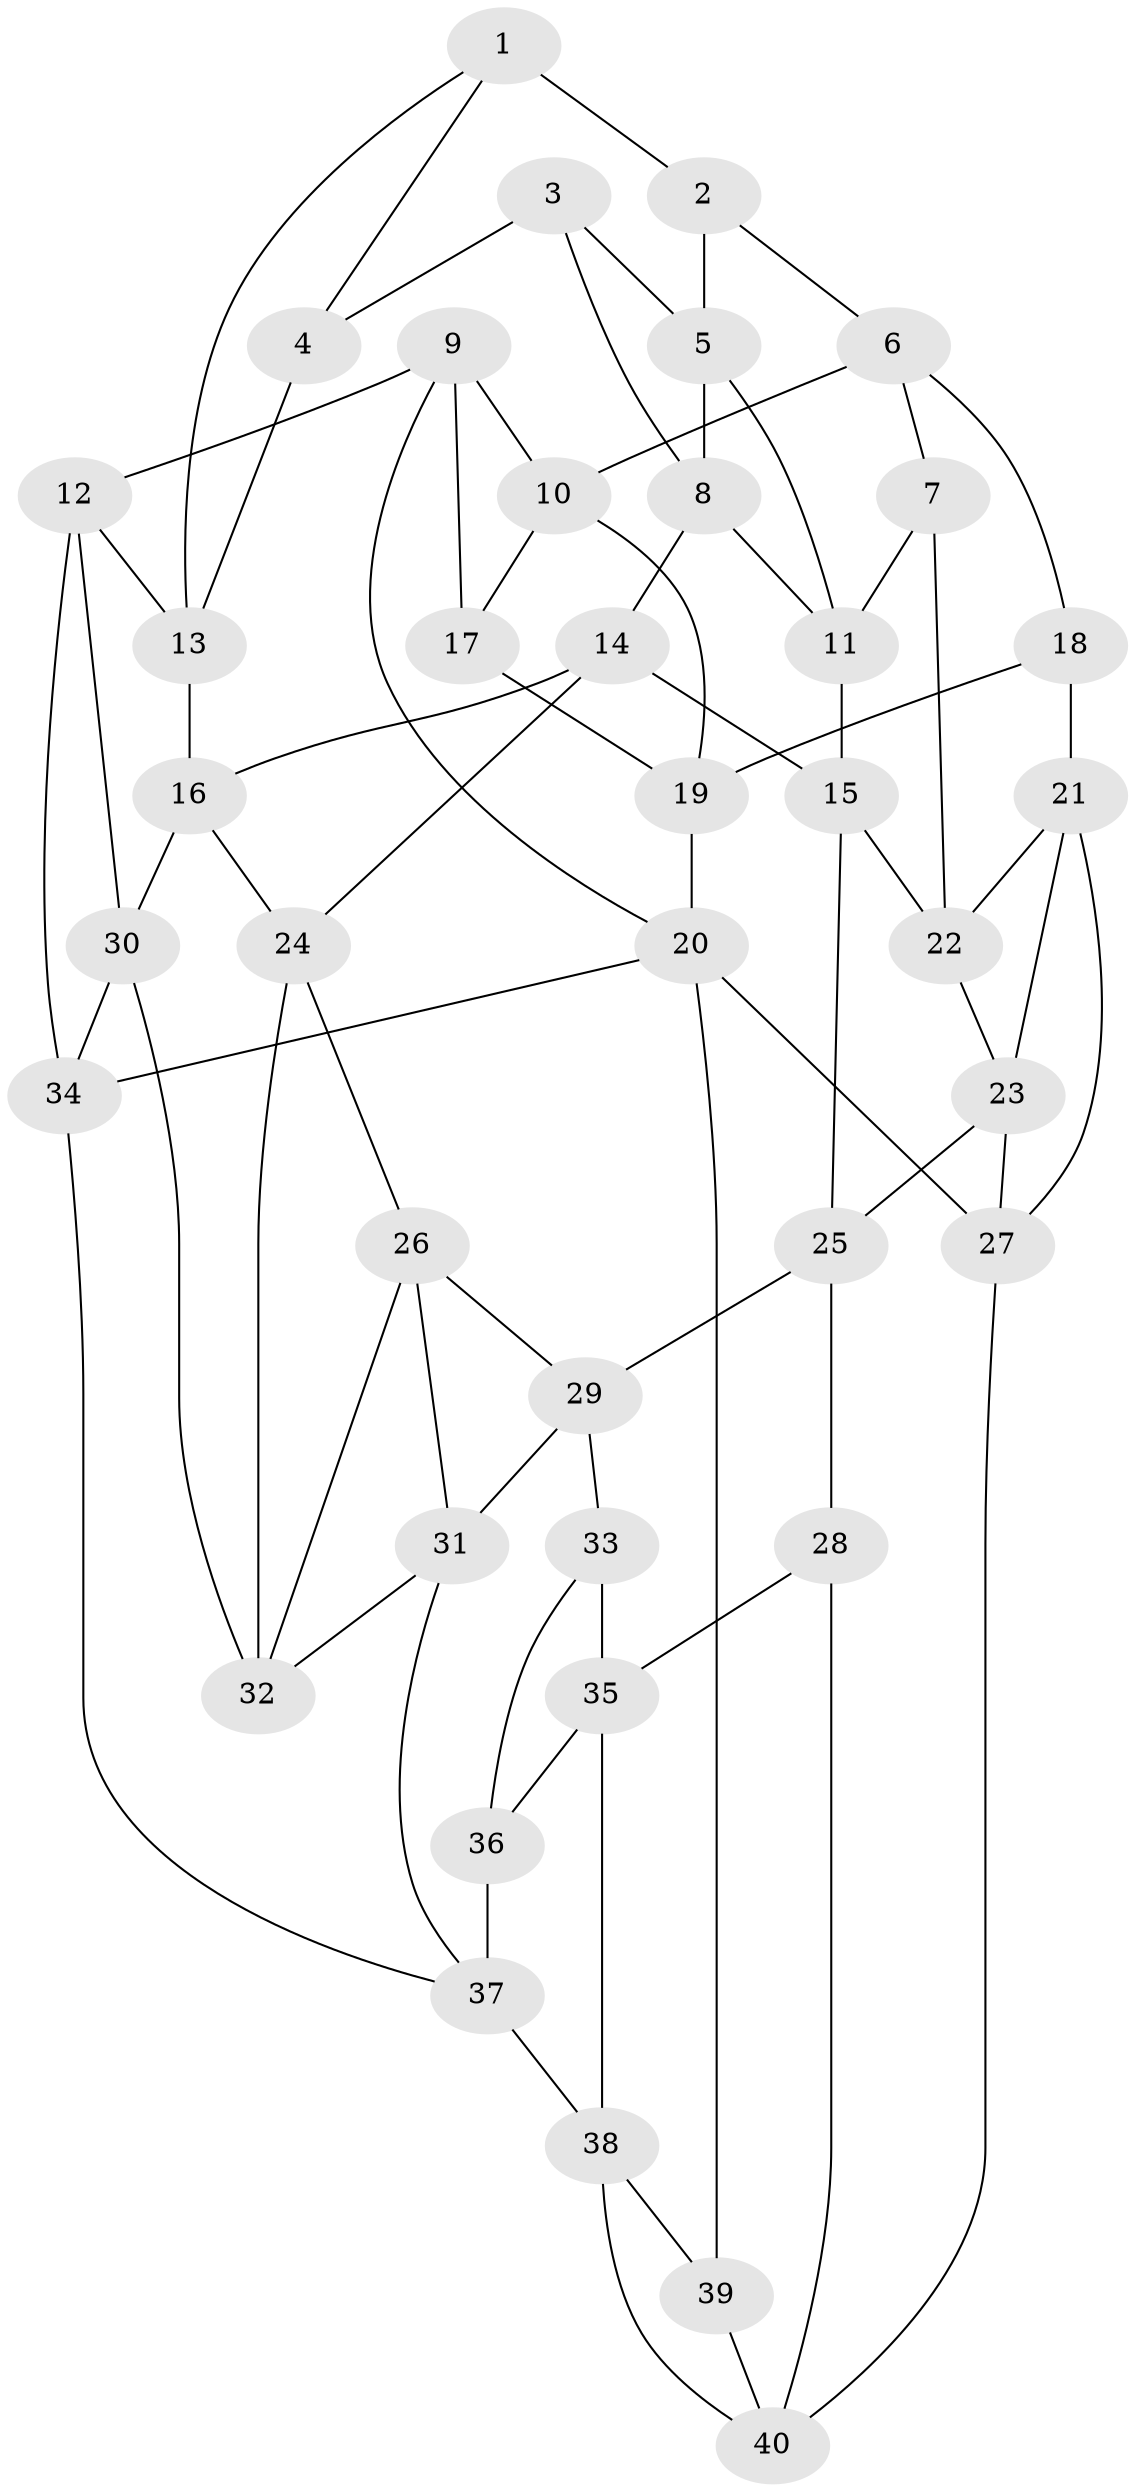 // original degree distribution, {3: 0.020202020202020204, 6: 0.20202020202020202, 4: 0.23232323232323232, 5: 0.5454545454545454}
// Generated by graph-tools (version 1.1) at 2025/38/03/04/25 23:38:36]
// undirected, 40 vertices, 75 edges
graph export_dot {
  node [color=gray90,style=filled];
  1;
  2;
  3;
  4;
  5;
  6;
  7;
  8;
  9;
  10;
  11;
  12;
  13;
  14;
  15;
  16;
  17;
  18;
  19;
  20;
  21;
  22;
  23;
  24;
  25;
  26;
  27;
  28;
  29;
  30;
  31;
  32;
  33;
  34;
  35;
  36;
  37;
  38;
  39;
  40;
  1 -- 2 [weight=2.0];
  1 -- 4 [weight=1.0];
  1 -- 13 [weight=1.0];
  2 -- 5 [weight=2.0];
  2 -- 6 [weight=1.0];
  3 -- 4 [weight=1.0];
  3 -- 5 [weight=1.0];
  3 -- 8 [weight=1.0];
  4 -- 13 [weight=2.0];
  5 -- 8 [weight=1.0];
  5 -- 11 [weight=1.0];
  6 -- 7 [weight=1.0];
  6 -- 10 [weight=1.0];
  6 -- 18 [weight=1.0];
  7 -- 11 [weight=1.0];
  7 -- 22 [weight=1.0];
  8 -- 11 [weight=1.0];
  8 -- 14 [weight=1.0];
  9 -- 10 [weight=1.0];
  9 -- 12 [weight=1.0];
  9 -- 17 [weight=1.0];
  9 -- 20 [weight=1.0];
  10 -- 17 [weight=1.0];
  10 -- 19 [weight=1.0];
  11 -- 15 [weight=1.0];
  12 -- 13 [weight=2.0];
  12 -- 30 [weight=1.0];
  12 -- 34 [weight=1.0];
  13 -- 16 [weight=1.0];
  14 -- 15 [weight=1.0];
  14 -- 16 [weight=1.0];
  14 -- 24 [weight=1.0];
  15 -- 22 [weight=1.0];
  15 -- 25 [weight=1.0];
  16 -- 24 [weight=1.0];
  16 -- 30 [weight=1.0];
  17 -- 19 [weight=2.0];
  18 -- 19 [weight=2.0];
  18 -- 21 [weight=1.0];
  19 -- 20 [weight=1.0];
  20 -- 27 [weight=1.0];
  20 -- 34 [weight=1.0];
  20 -- 39 [weight=1.0];
  21 -- 22 [weight=1.0];
  21 -- 23 [weight=1.0];
  21 -- 27 [weight=1.0];
  22 -- 23 [weight=1.0];
  23 -- 25 [weight=1.0];
  23 -- 27 [weight=1.0];
  24 -- 26 [weight=1.0];
  24 -- 32 [weight=1.0];
  25 -- 28 [weight=1.0];
  25 -- 29 [weight=1.0];
  26 -- 29 [weight=1.0];
  26 -- 31 [weight=1.0];
  26 -- 32 [weight=1.0];
  27 -- 40 [weight=1.0];
  28 -- 35 [weight=1.0];
  28 -- 40 [weight=1.0];
  29 -- 31 [weight=1.0];
  29 -- 33 [weight=1.0];
  30 -- 32 [weight=1.0];
  30 -- 34 [weight=1.0];
  31 -- 32 [weight=1.0];
  31 -- 37 [weight=1.0];
  33 -- 35 [weight=1.0];
  33 -- 36 [weight=1.0];
  34 -- 37 [weight=1.0];
  35 -- 36 [weight=1.0];
  35 -- 38 [weight=1.0];
  36 -- 37 [weight=2.0];
  37 -- 38 [weight=1.0];
  38 -- 39 [weight=1.0];
  38 -- 40 [weight=1.0];
  39 -- 40 [weight=1.0];
}
